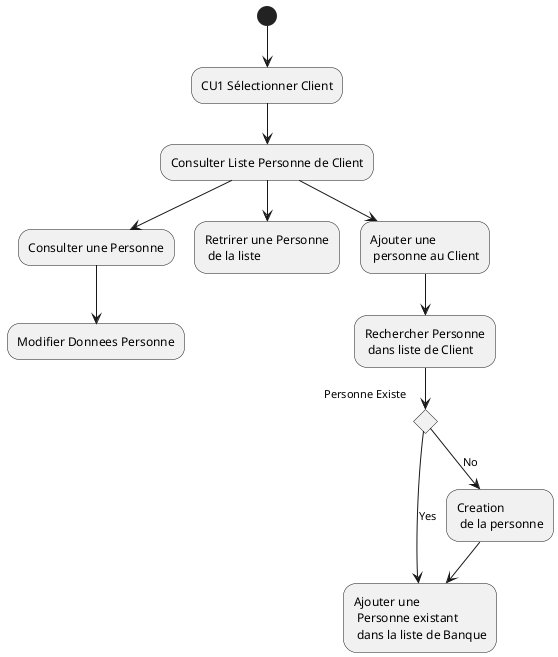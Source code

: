 @startuml
(*) --> "CU1 Sélectionner Client"
--> "Consulter Liste Personne de Client"

"Consulter Liste Personne de Client" --> "Consulter une Personne"
"Consulter Liste Personne de Client" --> "Retrirer une Personne\n de la liste"
"Consulter Liste Personne de Client" --> "Ajouter une\n personne au Client"

"Consulter une Personne"--> "Modifier Donnees Personne"


"Ajouter une\n personne au Client"--> "Rechercher Personne\n dans liste de Client"
If "Personne Existe"
-->[Yes] "Ajouter une\n Personne existant\n dans la liste de Banque"
else
-->[No] "Creation\n de la personne"
--> "Ajouter une\n Personne existant\n dans la liste de Banque"


@enduml